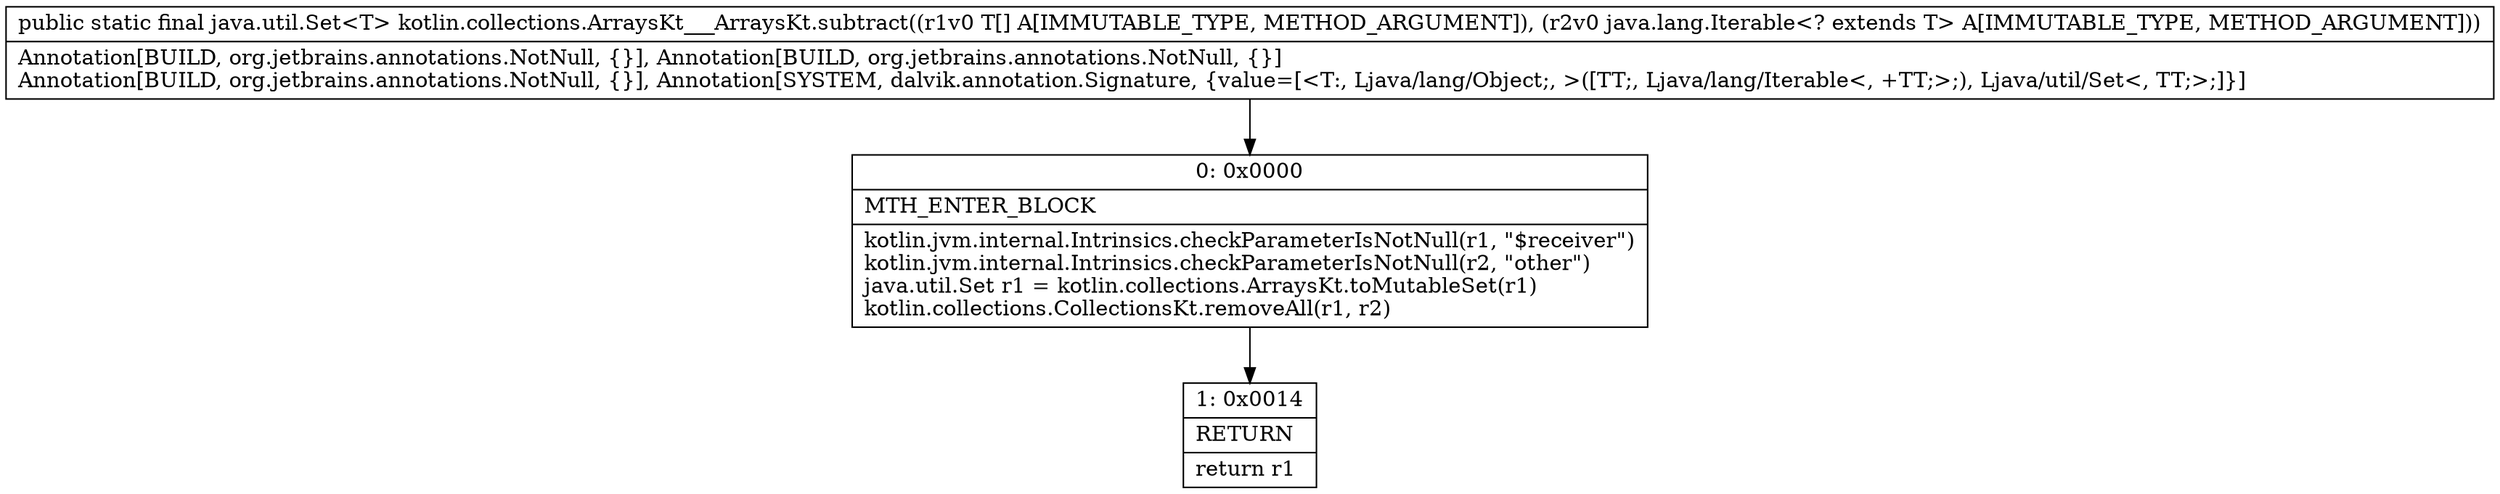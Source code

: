 digraph "CFG forkotlin.collections.ArraysKt___ArraysKt.subtract([Ljava\/lang\/Object;Ljava\/lang\/Iterable;)Ljava\/util\/Set;" {
Node_0 [shape=record,label="{0\:\ 0x0000|MTH_ENTER_BLOCK\l|kotlin.jvm.internal.Intrinsics.checkParameterIsNotNull(r1, \"$receiver\")\lkotlin.jvm.internal.Intrinsics.checkParameterIsNotNull(r2, \"other\")\ljava.util.Set r1 = kotlin.collections.ArraysKt.toMutableSet(r1)\lkotlin.collections.CollectionsKt.removeAll(r1, r2)\l}"];
Node_1 [shape=record,label="{1\:\ 0x0014|RETURN\l|return r1\l}"];
MethodNode[shape=record,label="{public static final java.util.Set\<T\> kotlin.collections.ArraysKt___ArraysKt.subtract((r1v0 T[] A[IMMUTABLE_TYPE, METHOD_ARGUMENT]), (r2v0 java.lang.Iterable\<? extends T\> A[IMMUTABLE_TYPE, METHOD_ARGUMENT]))  | Annotation[BUILD, org.jetbrains.annotations.NotNull, \{\}], Annotation[BUILD, org.jetbrains.annotations.NotNull, \{\}]\lAnnotation[BUILD, org.jetbrains.annotations.NotNull, \{\}], Annotation[SYSTEM, dalvik.annotation.Signature, \{value=[\<T:, Ljava\/lang\/Object;, \>([TT;, Ljava\/lang\/Iterable\<, +TT;\>;), Ljava\/util\/Set\<, TT;\>;]\}]\l}"];
MethodNode -> Node_0;
Node_0 -> Node_1;
}

